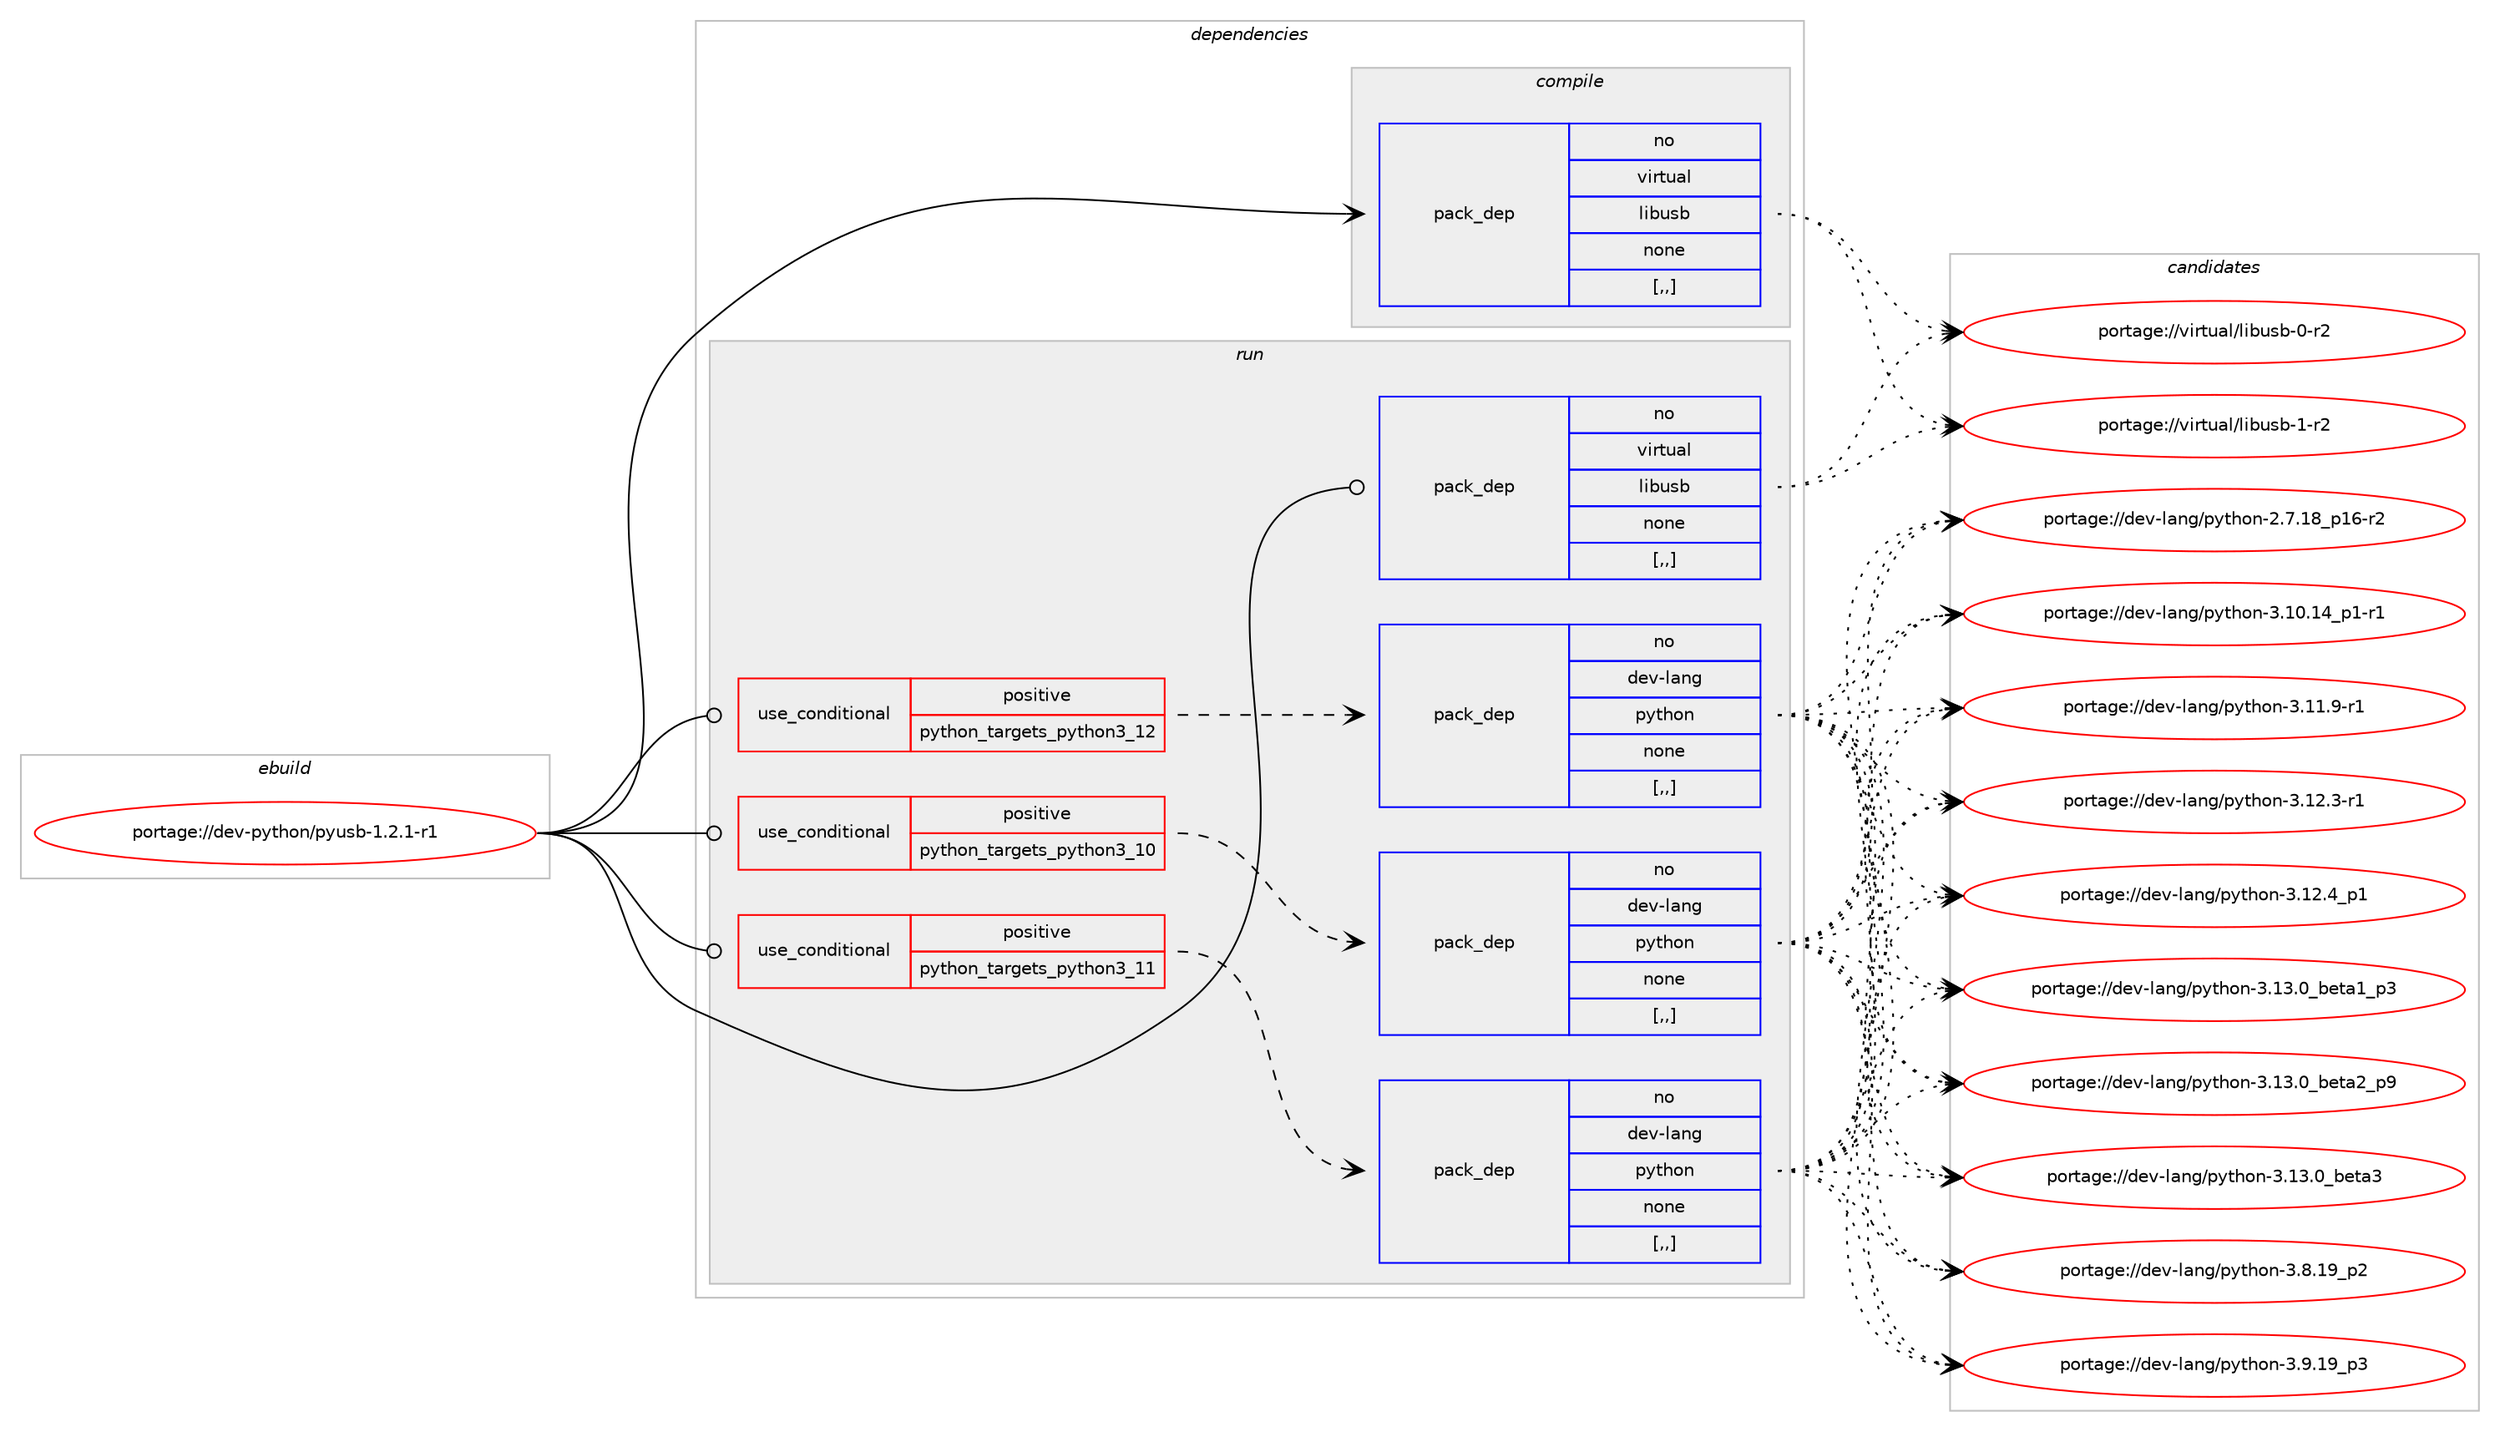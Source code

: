 digraph prolog {

# *************
# Graph options
# *************

newrank=true;
concentrate=true;
compound=true;
graph [rankdir=LR,fontname=Helvetica,fontsize=10,ranksep=1.5];#, ranksep=2.5, nodesep=0.2];
edge  [arrowhead=vee];
node  [fontname=Helvetica,fontsize=10];

# **********
# The ebuild
# **********

subgraph cluster_leftcol {
color=gray;
rank=same;
label=<<i>ebuild</i>>;
id [label="portage://dev-python/pyusb-1.2.1-r1", color=red, width=4, href="../dev-python/pyusb-1.2.1-r1.svg"];
}

# ****************
# The dependencies
# ****************

subgraph cluster_midcol {
color=gray;
label=<<i>dependencies</i>>;
subgraph cluster_compile {
fillcolor="#eeeeee";
style=filled;
label=<<i>compile</i>>;
subgraph pack118183 {
dependency156739 [label=<<TABLE BORDER="0" CELLBORDER="1" CELLSPACING="0" CELLPADDING="4" WIDTH="220"><TR><TD ROWSPAN="6" CELLPADDING="30">pack_dep</TD></TR><TR><TD WIDTH="110">no</TD></TR><TR><TD>virtual</TD></TR><TR><TD>libusb</TD></TR><TR><TD>none</TD></TR><TR><TD>[,,]</TD></TR></TABLE>>, shape=none, color=blue];
}
id:e -> dependency156739:w [weight=20,style="solid",arrowhead="vee"];
}
subgraph cluster_compileandrun {
fillcolor="#eeeeee";
style=filled;
label=<<i>compile and run</i>>;
}
subgraph cluster_run {
fillcolor="#eeeeee";
style=filled;
label=<<i>run</i>>;
subgraph cond37318 {
dependency156740 [label=<<TABLE BORDER="0" CELLBORDER="1" CELLSPACING="0" CELLPADDING="4"><TR><TD ROWSPAN="3" CELLPADDING="10">use_conditional</TD></TR><TR><TD>positive</TD></TR><TR><TD>python_targets_python3_10</TD></TR></TABLE>>, shape=none, color=red];
subgraph pack118184 {
dependency156741 [label=<<TABLE BORDER="0" CELLBORDER="1" CELLSPACING="0" CELLPADDING="4" WIDTH="220"><TR><TD ROWSPAN="6" CELLPADDING="30">pack_dep</TD></TR><TR><TD WIDTH="110">no</TD></TR><TR><TD>dev-lang</TD></TR><TR><TD>python</TD></TR><TR><TD>none</TD></TR><TR><TD>[,,]</TD></TR></TABLE>>, shape=none, color=blue];
}
dependency156740:e -> dependency156741:w [weight=20,style="dashed",arrowhead="vee"];
}
id:e -> dependency156740:w [weight=20,style="solid",arrowhead="odot"];
subgraph cond37319 {
dependency156742 [label=<<TABLE BORDER="0" CELLBORDER="1" CELLSPACING="0" CELLPADDING="4"><TR><TD ROWSPAN="3" CELLPADDING="10">use_conditional</TD></TR><TR><TD>positive</TD></TR><TR><TD>python_targets_python3_11</TD></TR></TABLE>>, shape=none, color=red];
subgraph pack118185 {
dependency156743 [label=<<TABLE BORDER="0" CELLBORDER="1" CELLSPACING="0" CELLPADDING="4" WIDTH="220"><TR><TD ROWSPAN="6" CELLPADDING="30">pack_dep</TD></TR><TR><TD WIDTH="110">no</TD></TR><TR><TD>dev-lang</TD></TR><TR><TD>python</TD></TR><TR><TD>none</TD></TR><TR><TD>[,,]</TD></TR></TABLE>>, shape=none, color=blue];
}
dependency156742:e -> dependency156743:w [weight=20,style="dashed",arrowhead="vee"];
}
id:e -> dependency156742:w [weight=20,style="solid",arrowhead="odot"];
subgraph cond37320 {
dependency156744 [label=<<TABLE BORDER="0" CELLBORDER="1" CELLSPACING="0" CELLPADDING="4"><TR><TD ROWSPAN="3" CELLPADDING="10">use_conditional</TD></TR><TR><TD>positive</TD></TR><TR><TD>python_targets_python3_12</TD></TR></TABLE>>, shape=none, color=red];
subgraph pack118186 {
dependency156745 [label=<<TABLE BORDER="0" CELLBORDER="1" CELLSPACING="0" CELLPADDING="4" WIDTH="220"><TR><TD ROWSPAN="6" CELLPADDING="30">pack_dep</TD></TR><TR><TD WIDTH="110">no</TD></TR><TR><TD>dev-lang</TD></TR><TR><TD>python</TD></TR><TR><TD>none</TD></TR><TR><TD>[,,]</TD></TR></TABLE>>, shape=none, color=blue];
}
dependency156744:e -> dependency156745:w [weight=20,style="dashed",arrowhead="vee"];
}
id:e -> dependency156744:w [weight=20,style="solid",arrowhead="odot"];
subgraph pack118187 {
dependency156746 [label=<<TABLE BORDER="0" CELLBORDER="1" CELLSPACING="0" CELLPADDING="4" WIDTH="220"><TR><TD ROWSPAN="6" CELLPADDING="30">pack_dep</TD></TR><TR><TD WIDTH="110">no</TD></TR><TR><TD>virtual</TD></TR><TR><TD>libusb</TD></TR><TR><TD>none</TD></TR><TR><TD>[,,]</TD></TR></TABLE>>, shape=none, color=blue];
}
id:e -> dependency156746:w [weight=20,style="solid",arrowhead="odot"];
}
}

# **************
# The candidates
# **************

subgraph cluster_choices {
rank=same;
color=gray;
label=<<i>candidates</i>>;

subgraph choice118183 {
color=black;
nodesep=1;
choice1181051141161179710847108105981171159845484511450 [label="portage://virtual/libusb-0-r2", color=red, width=4,href="../virtual/libusb-0-r2.svg"];
choice1181051141161179710847108105981171159845494511450 [label="portage://virtual/libusb-1-r2", color=red, width=4,href="../virtual/libusb-1-r2.svg"];
dependency156739:e -> choice1181051141161179710847108105981171159845484511450:w [style=dotted,weight="100"];
dependency156739:e -> choice1181051141161179710847108105981171159845494511450:w [style=dotted,weight="100"];
}
subgraph choice118184 {
color=black;
nodesep=1;
choice100101118451089711010347112121116104111110455046554649569511249544511450 [label="portage://dev-lang/python-2.7.18_p16-r2", color=red, width=4,href="../dev-lang/python-2.7.18_p16-r2.svg"];
choice100101118451089711010347112121116104111110455146494846495295112494511449 [label="portage://dev-lang/python-3.10.14_p1-r1", color=red, width=4,href="../dev-lang/python-3.10.14_p1-r1.svg"];
choice100101118451089711010347112121116104111110455146494946574511449 [label="portage://dev-lang/python-3.11.9-r1", color=red, width=4,href="../dev-lang/python-3.11.9-r1.svg"];
choice100101118451089711010347112121116104111110455146495046514511449 [label="portage://dev-lang/python-3.12.3-r1", color=red, width=4,href="../dev-lang/python-3.12.3-r1.svg"];
choice100101118451089711010347112121116104111110455146495046529511249 [label="portage://dev-lang/python-3.12.4_p1", color=red, width=4,href="../dev-lang/python-3.12.4_p1.svg"];
choice10010111845108971101034711212111610411111045514649514648959810111697499511251 [label="portage://dev-lang/python-3.13.0_beta1_p3", color=red, width=4,href="../dev-lang/python-3.13.0_beta1_p3.svg"];
choice10010111845108971101034711212111610411111045514649514648959810111697509511257 [label="portage://dev-lang/python-3.13.0_beta2_p9", color=red, width=4,href="../dev-lang/python-3.13.0_beta2_p9.svg"];
choice1001011184510897110103471121211161041111104551464951464895981011169751 [label="portage://dev-lang/python-3.13.0_beta3", color=red, width=4,href="../dev-lang/python-3.13.0_beta3.svg"];
choice100101118451089711010347112121116104111110455146564649579511250 [label="portage://dev-lang/python-3.8.19_p2", color=red, width=4,href="../dev-lang/python-3.8.19_p2.svg"];
choice100101118451089711010347112121116104111110455146574649579511251 [label="portage://dev-lang/python-3.9.19_p3", color=red, width=4,href="../dev-lang/python-3.9.19_p3.svg"];
dependency156741:e -> choice100101118451089711010347112121116104111110455046554649569511249544511450:w [style=dotted,weight="100"];
dependency156741:e -> choice100101118451089711010347112121116104111110455146494846495295112494511449:w [style=dotted,weight="100"];
dependency156741:e -> choice100101118451089711010347112121116104111110455146494946574511449:w [style=dotted,weight="100"];
dependency156741:e -> choice100101118451089711010347112121116104111110455146495046514511449:w [style=dotted,weight="100"];
dependency156741:e -> choice100101118451089711010347112121116104111110455146495046529511249:w [style=dotted,weight="100"];
dependency156741:e -> choice10010111845108971101034711212111610411111045514649514648959810111697499511251:w [style=dotted,weight="100"];
dependency156741:e -> choice10010111845108971101034711212111610411111045514649514648959810111697509511257:w [style=dotted,weight="100"];
dependency156741:e -> choice1001011184510897110103471121211161041111104551464951464895981011169751:w [style=dotted,weight="100"];
dependency156741:e -> choice100101118451089711010347112121116104111110455146564649579511250:w [style=dotted,weight="100"];
dependency156741:e -> choice100101118451089711010347112121116104111110455146574649579511251:w [style=dotted,weight="100"];
}
subgraph choice118185 {
color=black;
nodesep=1;
choice100101118451089711010347112121116104111110455046554649569511249544511450 [label="portage://dev-lang/python-2.7.18_p16-r2", color=red, width=4,href="../dev-lang/python-2.7.18_p16-r2.svg"];
choice100101118451089711010347112121116104111110455146494846495295112494511449 [label="portage://dev-lang/python-3.10.14_p1-r1", color=red, width=4,href="../dev-lang/python-3.10.14_p1-r1.svg"];
choice100101118451089711010347112121116104111110455146494946574511449 [label="portage://dev-lang/python-3.11.9-r1", color=red, width=4,href="../dev-lang/python-3.11.9-r1.svg"];
choice100101118451089711010347112121116104111110455146495046514511449 [label="portage://dev-lang/python-3.12.3-r1", color=red, width=4,href="../dev-lang/python-3.12.3-r1.svg"];
choice100101118451089711010347112121116104111110455146495046529511249 [label="portage://dev-lang/python-3.12.4_p1", color=red, width=4,href="../dev-lang/python-3.12.4_p1.svg"];
choice10010111845108971101034711212111610411111045514649514648959810111697499511251 [label="portage://dev-lang/python-3.13.0_beta1_p3", color=red, width=4,href="../dev-lang/python-3.13.0_beta1_p3.svg"];
choice10010111845108971101034711212111610411111045514649514648959810111697509511257 [label="portage://dev-lang/python-3.13.0_beta2_p9", color=red, width=4,href="../dev-lang/python-3.13.0_beta2_p9.svg"];
choice1001011184510897110103471121211161041111104551464951464895981011169751 [label="portage://dev-lang/python-3.13.0_beta3", color=red, width=4,href="../dev-lang/python-3.13.0_beta3.svg"];
choice100101118451089711010347112121116104111110455146564649579511250 [label="portage://dev-lang/python-3.8.19_p2", color=red, width=4,href="../dev-lang/python-3.8.19_p2.svg"];
choice100101118451089711010347112121116104111110455146574649579511251 [label="portage://dev-lang/python-3.9.19_p3", color=red, width=4,href="../dev-lang/python-3.9.19_p3.svg"];
dependency156743:e -> choice100101118451089711010347112121116104111110455046554649569511249544511450:w [style=dotted,weight="100"];
dependency156743:e -> choice100101118451089711010347112121116104111110455146494846495295112494511449:w [style=dotted,weight="100"];
dependency156743:e -> choice100101118451089711010347112121116104111110455146494946574511449:w [style=dotted,weight="100"];
dependency156743:e -> choice100101118451089711010347112121116104111110455146495046514511449:w [style=dotted,weight="100"];
dependency156743:e -> choice100101118451089711010347112121116104111110455146495046529511249:w [style=dotted,weight="100"];
dependency156743:e -> choice10010111845108971101034711212111610411111045514649514648959810111697499511251:w [style=dotted,weight="100"];
dependency156743:e -> choice10010111845108971101034711212111610411111045514649514648959810111697509511257:w [style=dotted,weight="100"];
dependency156743:e -> choice1001011184510897110103471121211161041111104551464951464895981011169751:w [style=dotted,weight="100"];
dependency156743:e -> choice100101118451089711010347112121116104111110455146564649579511250:w [style=dotted,weight="100"];
dependency156743:e -> choice100101118451089711010347112121116104111110455146574649579511251:w [style=dotted,weight="100"];
}
subgraph choice118186 {
color=black;
nodesep=1;
choice100101118451089711010347112121116104111110455046554649569511249544511450 [label="portage://dev-lang/python-2.7.18_p16-r2", color=red, width=4,href="../dev-lang/python-2.7.18_p16-r2.svg"];
choice100101118451089711010347112121116104111110455146494846495295112494511449 [label="portage://dev-lang/python-3.10.14_p1-r1", color=red, width=4,href="../dev-lang/python-3.10.14_p1-r1.svg"];
choice100101118451089711010347112121116104111110455146494946574511449 [label="portage://dev-lang/python-3.11.9-r1", color=red, width=4,href="../dev-lang/python-3.11.9-r1.svg"];
choice100101118451089711010347112121116104111110455146495046514511449 [label="portage://dev-lang/python-3.12.3-r1", color=red, width=4,href="../dev-lang/python-3.12.3-r1.svg"];
choice100101118451089711010347112121116104111110455146495046529511249 [label="portage://dev-lang/python-3.12.4_p1", color=red, width=4,href="../dev-lang/python-3.12.4_p1.svg"];
choice10010111845108971101034711212111610411111045514649514648959810111697499511251 [label="portage://dev-lang/python-3.13.0_beta1_p3", color=red, width=4,href="../dev-lang/python-3.13.0_beta1_p3.svg"];
choice10010111845108971101034711212111610411111045514649514648959810111697509511257 [label="portage://dev-lang/python-3.13.0_beta2_p9", color=red, width=4,href="../dev-lang/python-3.13.0_beta2_p9.svg"];
choice1001011184510897110103471121211161041111104551464951464895981011169751 [label="portage://dev-lang/python-3.13.0_beta3", color=red, width=4,href="../dev-lang/python-3.13.0_beta3.svg"];
choice100101118451089711010347112121116104111110455146564649579511250 [label="portage://dev-lang/python-3.8.19_p2", color=red, width=4,href="../dev-lang/python-3.8.19_p2.svg"];
choice100101118451089711010347112121116104111110455146574649579511251 [label="portage://dev-lang/python-3.9.19_p3", color=red, width=4,href="../dev-lang/python-3.9.19_p3.svg"];
dependency156745:e -> choice100101118451089711010347112121116104111110455046554649569511249544511450:w [style=dotted,weight="100"];
dependency156745:e -> choice100101118451089711010347112121116104111110455146494846495295112494511449:w [style=dotted,weight="100"];
dependency156745:e -> choice100101118451089711010347112121116104111110455146494946574511449:w [style=dotted,weight="100"];
dependency156745:e -> choice100101118451089711010347112121116104111110455146495046514511449:w [style=dotted,weight="100"];
dependency156745:e -> choice100101118451089711010347112121116104111110455146495046529511249:w [style=dotted,weight="100"];
dependency156745:e -> choice10010111845108971101034711212111610411111045514649514648959810111697499511251:w [style=dotted,weight="100"];
dependency156745:e -> choice10010111845108971101034711212111610411111045514649514648959810111697509511257:w [style=dotted,weight="100"];
dependency156745:e -> choice1001011184510897110103471121211161041111104551464951464895981011169751:w [style=dotted,weight="100"];
dependency156745:e -> choice100101118451089711010347112121116104111110455146564649579511250:w [style=dotted,weight="100"];
dependency156745:e -> choice100101118451089711010347112121116104111110455146574649579511251:w [style=dotted,weight="100"];
}
subgraph choice118187 {
color=black;
nodesep=1;
choice1181051141161179710847108105981171159845484511450 [label="portage://virtual/libusb-0-r2", color=red, width=4,href="../virtual/libusb-0-r2.svg"];
choice1181051141161179710847108105981171159845494511450 [label="portage://virtual/libusb-1-r2", color=red, width=4,href="../virtual/libusb-1-r2.svg"];
dependency156746:e -> choice1181051141161179710847108105981171159845484511450:w [style=dotted,weight="100"];
dependency156746:e -> choice1181051141161179710847108105981171159845494511450:w [style=dotted,weight="100"];
}
}

}
